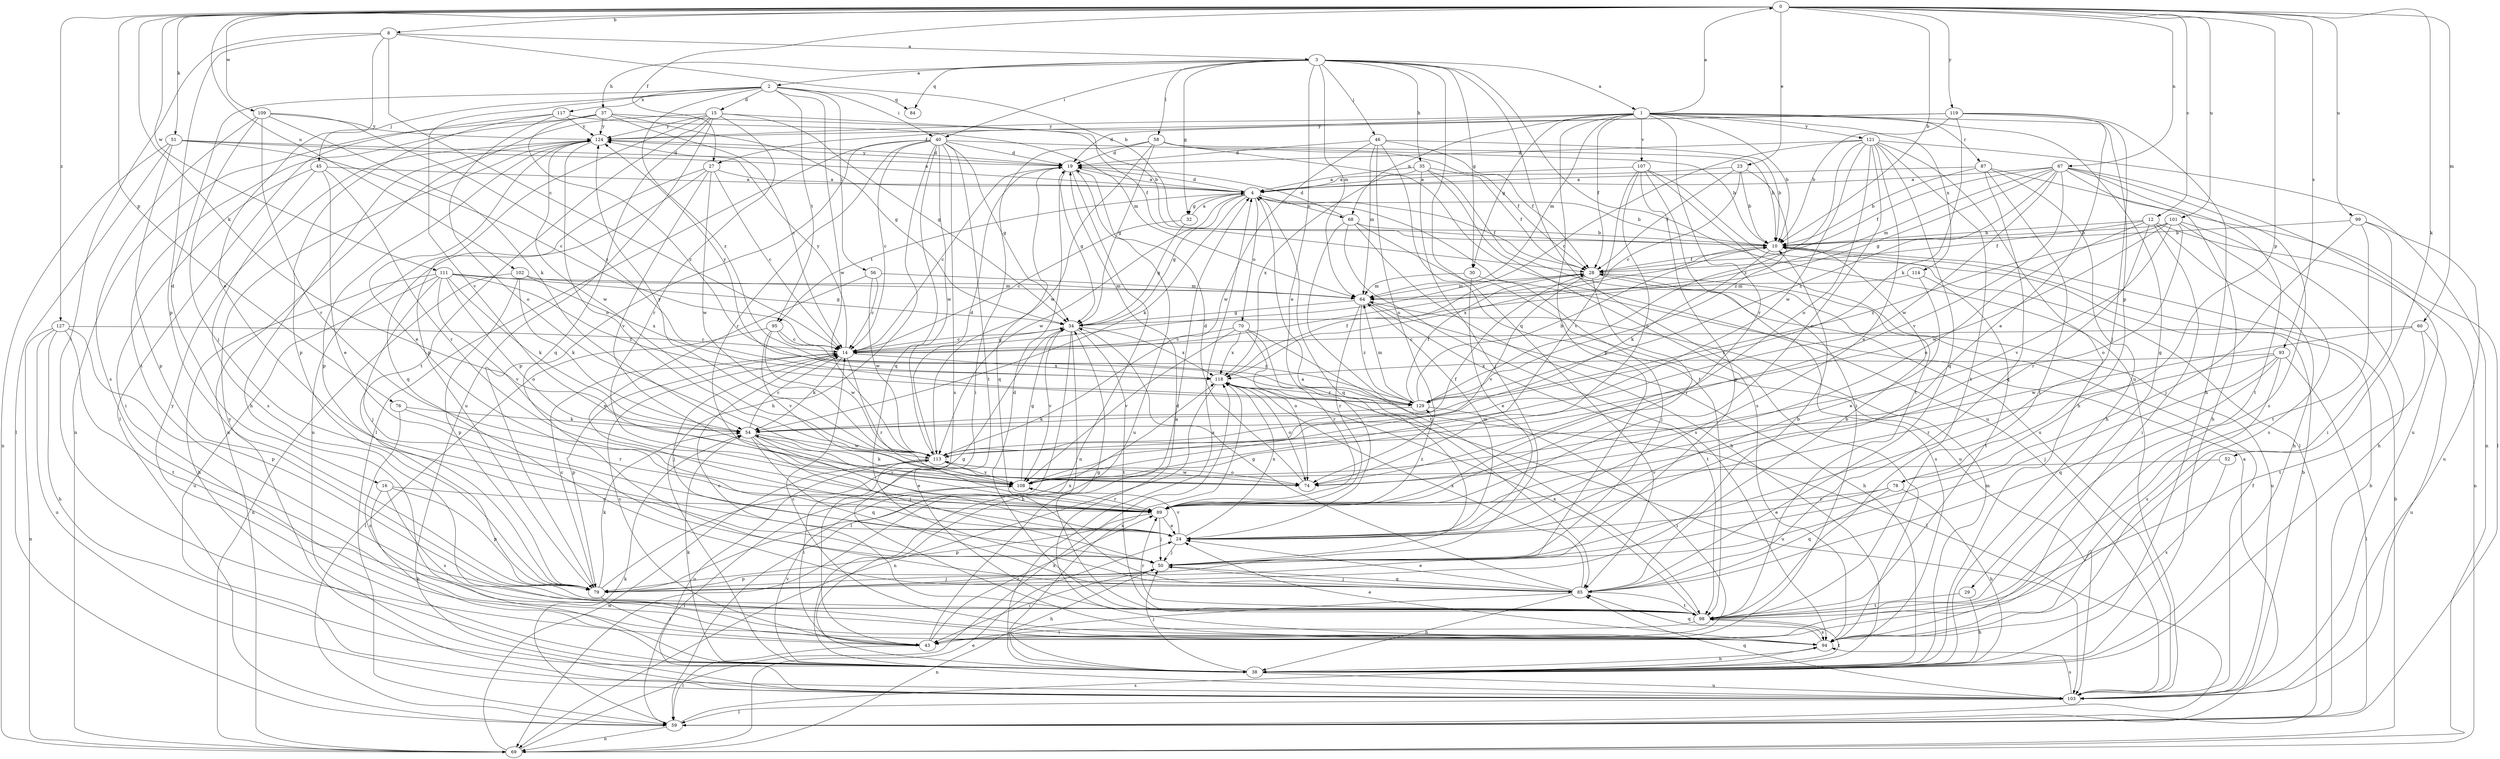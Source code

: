 strict digraph  {
0;
1;
2;
3;
4;
8;
10;
12;
14;
15;
16;
19;
23;
24;
27;
28;
29;
30;
32;
34;
35;
37;
38;
40;
43;
45;
46;
50;
51;
52;
54;
56;
58;
59;
60;
64;
67;
68;
69;
70;
74;
76;
78;
79;
84;
85;
87;
89;
93;
94;
95;
98;
99;
101;
102;
103;
107;
108;
109;
111;
113;
114;
117;
118;
119;
121;
124;
127;
129;
0 -> 8  [label=b];
0 -> 10  [label=b];
0 -> 12  [label=c];
0 -> 23  [label=e];
0 -> 27  [label=f];
0 -> 51  [label=k];
0 -> 52  [label=k];
0 -> 54  [label=k];
0 -> 60  [label=m];
0 -> 67  [label=n];
0 -> 76  [label=p];
0 -> 78  [label=p];
0 -> 93  [label=s];
0 -> 99  [label=u];
0 -> 101  [label=u];
0 -> 102  [label=u];
0 -> 109  [label=w];
0 -> 111  [label=w];
0 -> 119  [label=y];
0 -> 127  [label=z];
1 -> 0  [label=a];
1 -> 10  [label=b];
1 -> 27  [label=f];
1 -> 28  [label=f];
1 -> 29  [label=g];
1 -> 30  [label=g];
1 -> 64  [label=m];
1 -> 68  [label=n];
1 -> 78  [label=p];
1 -> 79  [label=p];
1 -> 87  [label=r];
1 -> 89  [label=r];
1 -> 107  [label=v];
1 -> 114  [label=x];
1 -> 121  [label=y];
1 -> 124  [label=y];
2 -> 15  [label=d];
2 -> 16  [label=d];
2 -> 40  [label=i];
2 -> 45  [label=j];
2 -> 56  [label=l];
2 -> 84  [label=q];
2 -> 95  [label=t];
2 -> 108  [label=v];
2 -> 113  [label=w];
2 -> 117  [label=x];
2 -> 129  [label=z];
3 -> 1  [label=a];
3 -> 2  [label=a];
3 -> 24  [label=e];
3 -> 30  [label=g];
3 -> 32  [label=g];
3 -> 35  [label=h];
3 -> 37  [label=h];
3 -> 40  [label=i];
3 -> 46  [label=j];
3 -> 58  [label=l];
3 -> 64  [label=m];
3 -> 84  [label=q];
3 -> 85  [label=q];
3 -> 94  [label=s];
3 -> 103  [label=u];
4 -> 10  [label=b];
4 -> 19  [label=d];
4 -> 28  [label=f];
4 -> 32  [label=g];
4 -> 34  [label=g];
4 -> 54  [label=k];
4 -> 68  [label=n];
4 -> 70  [label=o];
4 -> 85  [label=q];
4 -> 95  [label=t];
4 -> 113  [label=w];
8 -> 3  [label=a];
8 -> 10  [label=b];
8 -> 14  [label=c];
8 -> 24  [label=e];
8 -> 43  [label=i];
8 -> 79  [label=p];
10 -> 28  [label=f];
10 -> 54  [label=k];
10 -> 118  [label=x];
12 -> 10  [label=b];
12 -> 28  [label=f];
12 -> 38  [label=h];
12 -> 43  [label=i];
12 -> 69  [label=n];
12 -> 74  [label=o];
12 -> 89  [label=r];
14 -> 34  [label=g];
14 -> 50  [label=j];
14 -> 54  [label=k];
14 -> 79  [label=p];
14 -> 89  [label=r];
14 -> 118  [label=x];
14 -> 124  [label=y];
15 -> 28  [label=f];
15 -> 34  [label=g];
15 -> 69  [label=n];
15 -> 79  [label=p];
15 -> 85  [label=q];
15 -> 89  [label=r];
15 -> 98  [label=t];
15 -> 103  [label=u];
15 -> 124  [label=y];
16 -> 38  [label=h];
16 -> 79  [label=p];
16 -> 89  [label=r];
16 -> 94  [label=s];
19 -> 4  [label=a];
19 -> 14  [label=c];
19 -> 34  [label=g];
19 -> 69  [label=n];
19 -> 85  [label=q];
19 -> 103  [label=u];
19 -> 124  [label=y];
23 -> 4  [label=a];
23 -> 10  [label=b];
23 -> 14  [label=c];
23 -> 28  [label=f];
23 -> 129  [label=z];
24 -> 50  [label=j];
24 -> 64  [label=m];
24 -> 108  [label=v];
24 -> 118  [label=x];
27 -> 4  [label=a];
27 -> 14  [label=c];
27 -> 85  [label=q];
27 -> 103  [label=u];
27 -> 108  [label=v];
27 -> 113  [label=w];
28 -> 64  [label=m];
28 -> 89  [label=r];
28 -> 94  [label=s];
28 -> 103  [label=u];
28 -> 108  [label=v];
29 -> 38  [label=h];
29 -> 98  [label=t];
30 -> 24  [label=e];
30 -> 50  [label=j];
30 -> 64  [label=m];
32 -> 4  [label=a];
32 -> 14  [label=c];
32 -> 34  [label=g];
34 -> 14  [label=c];
34 -> 38  [label=h];
34 -> 59  [label=l];
34 -> 98  [label=t];
34 -> 108  [label=v];
34 -> 118  [label=x];
35 -> 4  [label=a];
35 -> 28  [label=f];
35 -> 50  [label=j];
35 -> 94  [label=s];
35 -> 103  [label=u];
35 -> 118  [label=x];
37 -> 10  [label=b];
37 -> 14  [label=c];
37 -> 34  [label=g];
37 -> 69  [label=n];
37 -> 98  [label=t];
37 -> 124  [label=y];
37 -> 129  [label=z];
38 -> 4  [label=a];
38 -> 50  [label=j];
38 -> 54  [label=k];
38 -> 64  [label=m];
38 -> 98  [label=t];
38 -> 103  [label=u];
38 -> 108  [label=v];
38 -> 118  [label=x];
38 -> 124  [label=y];
40 -> 10  [label=b];
40 -> 14  [label=c];
40 -> 19  [label=d];
40 -> 34  [label=g];
40 -> 38  [label=h];
40 -> 59  [label=l];
40 -> 79  [label=p];
40 -> 85  [label=q];
40 -> 89  [label=r];
40 -> 94  [label=s];
40 -> 98  [label=t];
40 -> 113  [label=w];
43 -> 4  [label=a];
43 -> 14  [label=c];
43 -> 59  [label=l];
43 -> 89  [label=r];
45 -> 4  [label=a];
45 -> 24  [label=e];
45 -> 43  [label=i];
45 -> 89  [label=r];
45 -> 94  [label=s];
46 -> 10  [label=b];
46 -> 19  [label=d];
46 -> 28  [label=f];
46 -> 64  [label=m];
46 -> 74  [label=o];
46 -> 98  [label=t];
46 -> 113  [label=w];
50 -> 4  [label=a];
50 -> 38  [label=h];
50 -> 43  [label=i];
50 -> 79  [label=p];
50 -> 85  [label=q];
51 -> 4  [label=a];
51 -> 14  [label=c];
51 -> 19  [label=d];
51 -> 59  [label=l];
51 -> 69  [label=n];
51 -> 79  [label=p];
52 -> 94  [label=s];
52 -> 108  [label=v];
54 -> 14  [label=c];
54 -> 24  [label=e];
54 -> 50  [label=j];
54 -> 85  [label=q];
54 -> 89  [label=r];
54 -> 113  [label=w];
56 -> 14  [label=c];
56 -> 24  [label=e];
56 -> 64  [label=m];
56 -> 113  [label=w];
58 -> 10  [label=b];
58 -> 19  [label=d];
58 -> 28  [label=f];
58 -> 34  [label=g];
58 -> 43  [label=i];
58 -> 103  [label=u];
58 -> 113  [label=w];
59 -> 4  [label=a];
59 -> 10  [label=b];
59 -> 54  [label=k];
59 -> 69  [label=n];
59 -> 94  [label=s];
60 -> 14  [label=c];
60 -> 98  [label=t];
60 -> 103  [label=u];
60 -> 113  [label=w];
64 -> 34  [label=g];
64 -> 38  [label=h];
64 -> 89  [label=r];
64 -> 98  [label=t];
64 -> 129  [label=z];
67 -> 4  [label=a];
67 -> 28  [label=f];
67 -> 34  [label=g];
67 -> 38  [label=h];
67 -> 64  [label=m];
67 -> 94  [label=s];
67 -> 98  [label=t];
67 -> 103  [label=u];
67 -> 108  [label=v];
67 -> 113  [label=w];
67 -> 129  [label=z];
68 -> 10  [label=b];
68 -> 19  [label=d];
68 -> 38  [label=h];
68 -> 94  [label=s];
68 -> 98  [label=t];
68 -> 103  [label=u];
69 -> 10  [label=b];
69 -> 24  [label=e];
69 -> 113  [label=w];
69 -> 118  [label=x];
70 -> 14  [label=c];
70 -> 59  [label=l];
70 -> 74  [label=o];
70 -> 89  [label=r];
70 -> 108  [label=v];
70 -> 118  [label=x];
74 -> 19  [label=d];
74 -> 113  [label=w];
76 -> 54  [label=k];
76 -> 89  [label=r];
76 -> 94  [label=s];
78 -> 24  [label=e];
78 -> 38  [label=h];
78 -> 85  [label=q];
78 -> 89  [label=r];
79 -> 10  [label=b];
79 -> 14  [label=c];
79 -> 34  [label=g];
79 -> 43  [label=i];
79 -> 50  [label=j];
79 -> 54  [label=k];
79 -> 118  [label=x];
85 -> 10  [label=b];
85 -> 24  [label=e];
85 -> 34  [label=g];
85 -> 38  [label=h];
85 -> 50  [label=j];
85 -> 69  [label=n];
85 -> 98  [label=t];
85 -> 118  [label=x];
87 -> 4  [label=a];
87 -> 10  [label=b];
87 -> 38  [label=h];
87 -> 59  [label=l];
87 -> 85  [label=q];
87 -> 98  [label=t];
89 -> 24  [label=e];
89 -> 50  [label=j];
89 -> 79  [label=p];
89 -> 129  [label=z];
93 -> 50  [label=j];
93 -> 59  [label=l];
93 -> 85  [label=q];
93 -> 89  [label=r];
93 -> 94  [label=s];
93 -> 118  [label=x];
94 -> 14  [label=c];
94 -> 19  [label=d];
94 -> 24  [label=e];
94 -> 38  [label=h];
94 -> 85  [label=q];
95 -> 14  [label=c];
95 -> 59  [label=l];
95 -> 108  [label=v];
95 -> 113  [label=w];
95 -> 129  [label=z];
98 -> 14  [label=c];
98 -> 19  [label=d];
98 -> 34  [label=g];
98 -> 43  [label=i];
98 -> 89  [label=r];
98 -> 94  [label=s];
98 -> 118  [label=x];
99 -> 10  [label=b];
99 -> 43  [label=i];
99 -> 50  [label=j];
99 -> 98  [label=t];
99 -> 103  [label=u];
101 -> 10  [label=b];
101 -> 38  [label=h];
101 -> 74  [label=o];
101 -> 94  [label=s];
101 -> 108  [label=v];
101 -> 113  [label=w];
101 -> 129  [label=z];
102 -> 54  [label=k];
102 -> 64  [label=m];
102 -> 69  [label=n];
102 -> 79  [label=p];
102 -> 118  [label=x];
103 -> 10  [label=b];
103 -> 28  [label=f];
103 -> 59  [label=l];
103 -> 85  [label=q];
103 -> 94  [label=s];
103 -> 124  [label=y];
107 -> 4  [label=a];
107 -> 43  [label=i];
107 -> 59  [label=l];
107 -> 74  [label=o];
107 -> 79  [label=p];
107 -> 98  [label=t];
107 -> 108  [label=v];
108 -> 28  [label=f];
108 -> 34  [label=g];
108 -> 54  [label=k];
108 -> 59  [label=l];
108 -> 89  [label=r];
109 -> 50  [label=j];
109 -> 54  [label=k];
109 -> 89  [label=r];
109 -> 94  [label=s];
109 -> 124  [label=y];
109 -> 129  [label=z];
111 -> 34  [label=g];
111 -> 38  [label=h];
111 -> 50  [label=j];
111 -> 54  [label=k];
111 -> 64  [label=m];
111 -> 74  [label=o];
111 -> 103  [label=u];
111 -> 108  [label=v];
111 -> 129  [label=z];
113 -> 19  [label=d];
113 -> 43  [label=i];
113 -> 74  [label=o];
113 -> 103  [label=u];
113 -> 108  [label=v];
113 -> 124  [label=y];
114 -> 24  [label=e];
114 -> 64  [label=m];
114 -> 98  [label=t];
117 -> 59  [label=l];
117 -> 64  [label=m];
117 -> 74  [label=o];
117 -> 79  [label=p];
117 -> 124  [label=y];
118 -> 28  [label=f];
118 -> 69  [label=n];
118 -> 74  [label=o];
118 -> 103  [label=u];
118 -> 124  [label=y];
118 -> 129  [label=z];
119 -> 10  [label=b];
119 -> 19  [label=d];
119 -> 24  [label=e];
119 -> 38  [label=h];
119 -> 50  [label=j];
119 -> 54  [label=k];
119 -> 124  [label=y];
121 -> 14  [label=c];
121 -> 19  [label=d];
121 -> 24  [label=e];
121 -> 38  [label=h];
121 -> 69  [label=n];
121 -> 74  [label=o];
121 -> 85  [label=q];
121 -> 89  [label=r];
121 -> 98  [label=t];
121 -> 113  [label=w];
121 -> 129  [label=z];
124 -> 19  [label=d];
124 -> 24  [label=e];
124 -> 38  [label=h];
124 -> 74  [label=o];
124 -> 79  [label=p];
124 -> 113  [label=w];
127 -> 14  [label=c];
127 -> 38  [label=h];
127 -> 69  [label=n];
127 -> 79  [label=p];
127 -> 98  [label=t];
127 -> 103  [label=u];
129 -> 10  [label=b];
129 -> 28  [label=f];
129 -> 43  [label=i];
129 -> 54  [label=k];
129 -> 64  [label=m];
}
